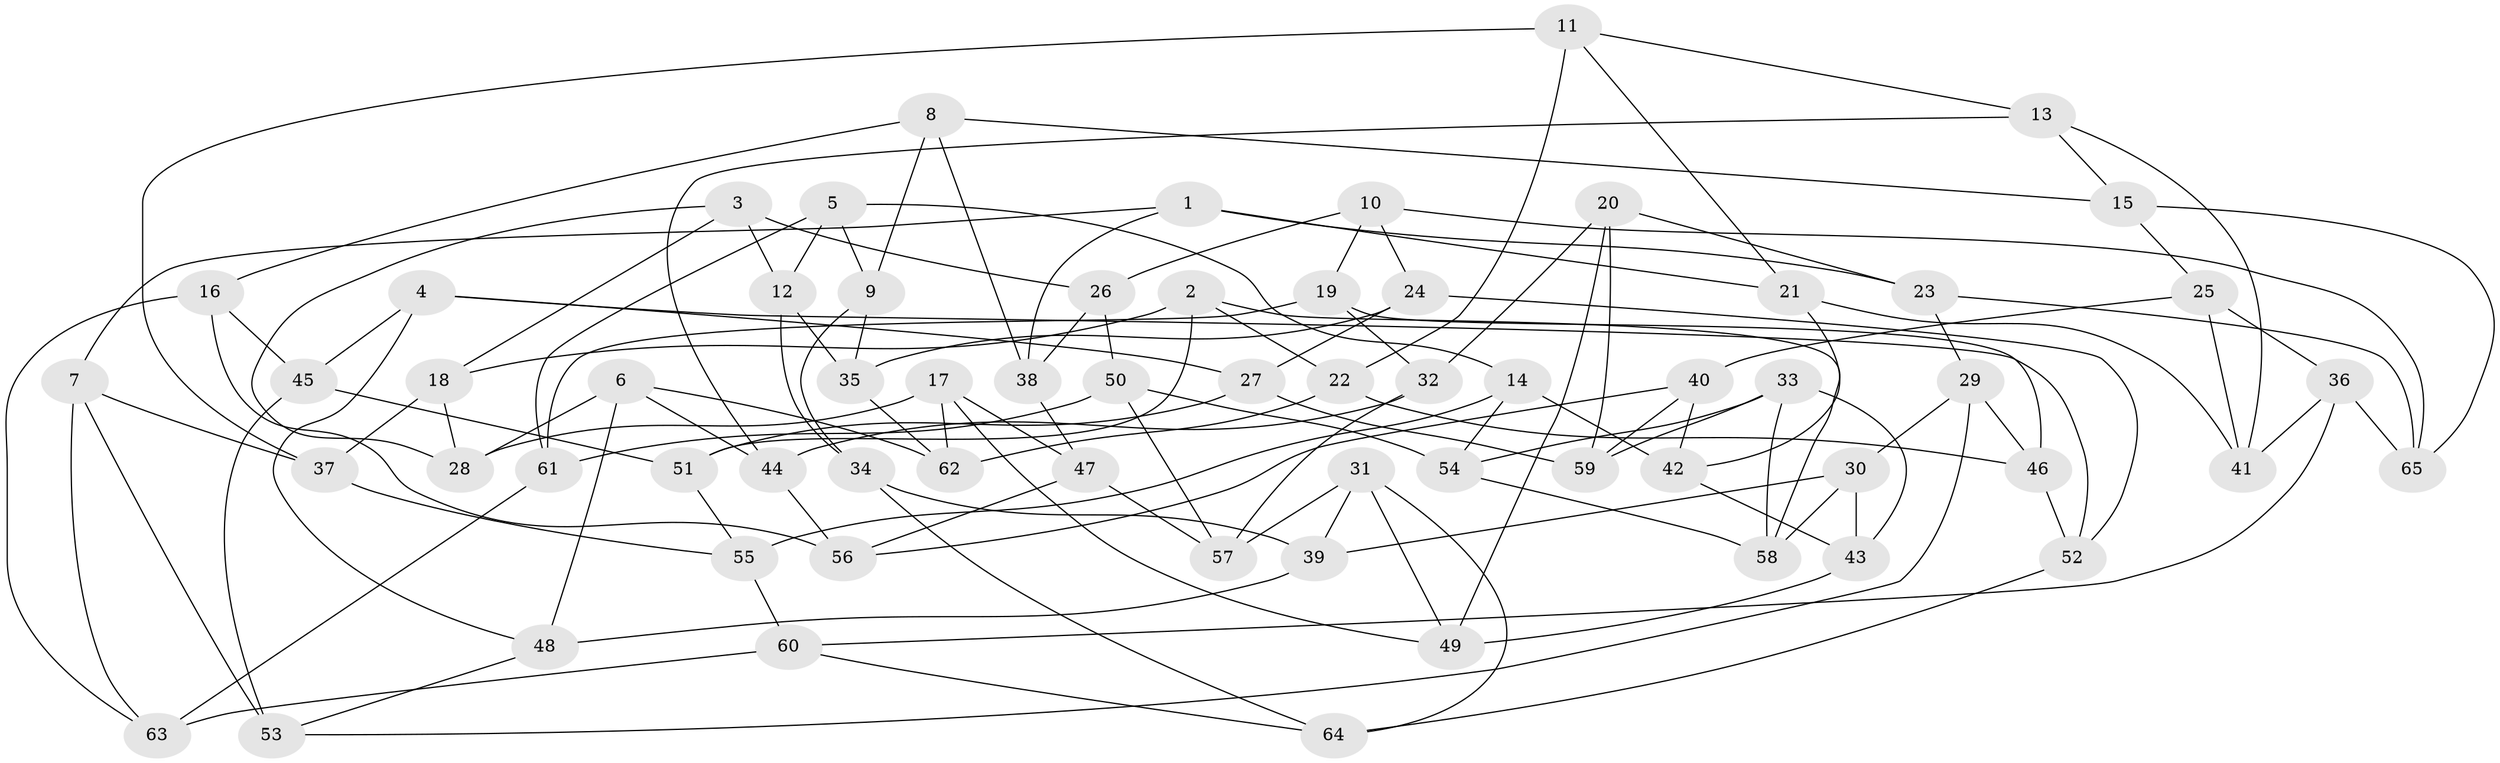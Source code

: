 // Generated by graph-tools (version 1.1) at 2025/38/03/09/25 02:38:06]
// undirected, 65 vertices, 130 edges
graph export_dot {
graph [start="1"]
  node [color=gray90,style=filled];
  1;
  2;
  3;
  4;
  5;
  6;
  7;
  8;
  9;
  10;
  11;
  12;
  13;
  14;
  15;
  16;
  17;
  18;
  19;
  20;
  21;
  22;
  23;
  24;
  25;
  26;
  27;
  28;
  29;
  30;
  31;
  32;
  33;
  34;
  35;
  36;
  37;
  38;
  39;
  40;
  41;
  42;
  43;
  44;
  45;
  46;
  47;
  48;
  49;
  50;
  51;
  52;
  53;
  54;
  55;
  56;
  57;
  58;
  59;
  60;
  61;
  62;
  63;
  64;
  65;
  1 -- 23;
  1 -- 21;
  1 -- 7;
  1 -- 38;
  2 -- 51;
  2 -- 22;
  2 -- 58;
  2 -- 18;
  3 -- 12;
  3 -- 28;
  3 -- 26;
  3 -- 18;
  4 -- 48;
  4 -- 52;
  4 -- 27;
  4 -- 45;
  5 -- 12;
  5 -- 9;
  5 -- 61;
  5 -- 14;
  6 -- 44;
  6 -- 62;
  6 -- 28;
  6 -- 48;
  7 -- 37;
  7 -- 53;
  7 -- 63;
  8 -- 38;
  8 -- 15;
  8 -- 16;
  8 -- 9;
  9 -- 34;
  9 -- 35;
  10 -- 24;
  10 -- 26;
  10 -- 65;
  10 -- 19;
  11 -- 22;
  11 -- 13;
  11 -- 37;
  11 -- 21;
  12 -- 34;
  12 -- 35;
  13 -- 44;
  13 -- 41;
  13 -- 15;
  14 -- 55;
  14 -- 42;
  14 -- 54;
  15 -- 25;
  15 -- 65;
  16 -- 56;
  16 -- 45;
  16 -- 63;
  17 -- 49;
  17 -- 62;
  17 -- 28;
  17 -- 47;
  18 -- 28;
  18 -- 37;
  19 -- 61;
  19 -- 32;
  19 -- 46;
  20 -- 49;
  20 -- 23;
  20 -- 32;
  20 -- 59;
  21 -- 41;
  21 -- 42;
  22 -- 46;
  22 -- 62;
  23 -- 65;
  23 -- 29;
  24 -- 35;
  24 -- 27;
  24 -- 52;
  25 -- 40;
  25 -- 36;
  25 -- 41;
  26 -- 38;
  26 -- 50;
  27 -- 51;
  27 -- 59;
  29 -- 30;
  29 -- 46;
  29 -- 53;
  30 -- 58;
  30 -- 43;
  30 -- 39;
  31 -- 57;
  31 -- 64;
  31 -- 49;
  31 -- 39;
  32 -- 44;
  32 -- 57;
  33 -- 58;
  33 -- 43;
  33 -- 54;
  33 -- 59;
  34 -- 64;
  34 -- 39;
  35 -- 62;
  36 -- 60;
  36 -- 65;
  36 -- 41;
  37 -- 55;
  38 -- 47;
  39 -- 48;
  40 -- 42;
  40 -- 56;
  40 -- 59;
  42 -- 43;
  43 -- 49;
  44 -- 56;
  45 -- 53;
  45 -- 51;
  46 -- 52;
  47 -- 57;
  47 -- 56;
  48 -- 53;
  50 -- 61;
  50 -- 54;
  50 -- 57;
  51 -- 55;
  52 -- 64;
  54 -- 58;
  55 -- 60;
  60 -- 63;
  60 -- 64;
  61 -- 63;
}
